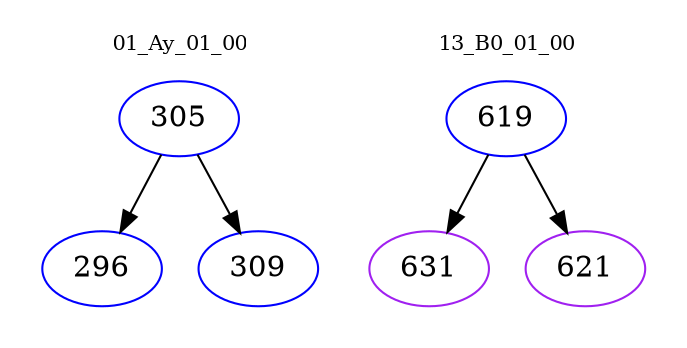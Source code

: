 digraph{
subgraph cluster_0 {
color = white
label = "01_Ay_01_00";
fontsize=10;
T0_305 [label="305", color="blue"]
T0_305 -> T0_296 [color="black"]
T0_296 [label="296", color="blue"]
T0_305 -> T0_309 [color="black"]
T0_309 [label="309", color="blue"]
}
subgraph cluster_1 {
color = white
label = "13_B0_01_00";
fontsize=10;
T1_619 [label="619", color="blue"]
T1_619 -> T1_631 [color="black"]
T1_631 [label="631", color="purple"]
T1_619 -> T1_621 [color="black"]
T1_621 [label="621", color="purple"]
}
}
